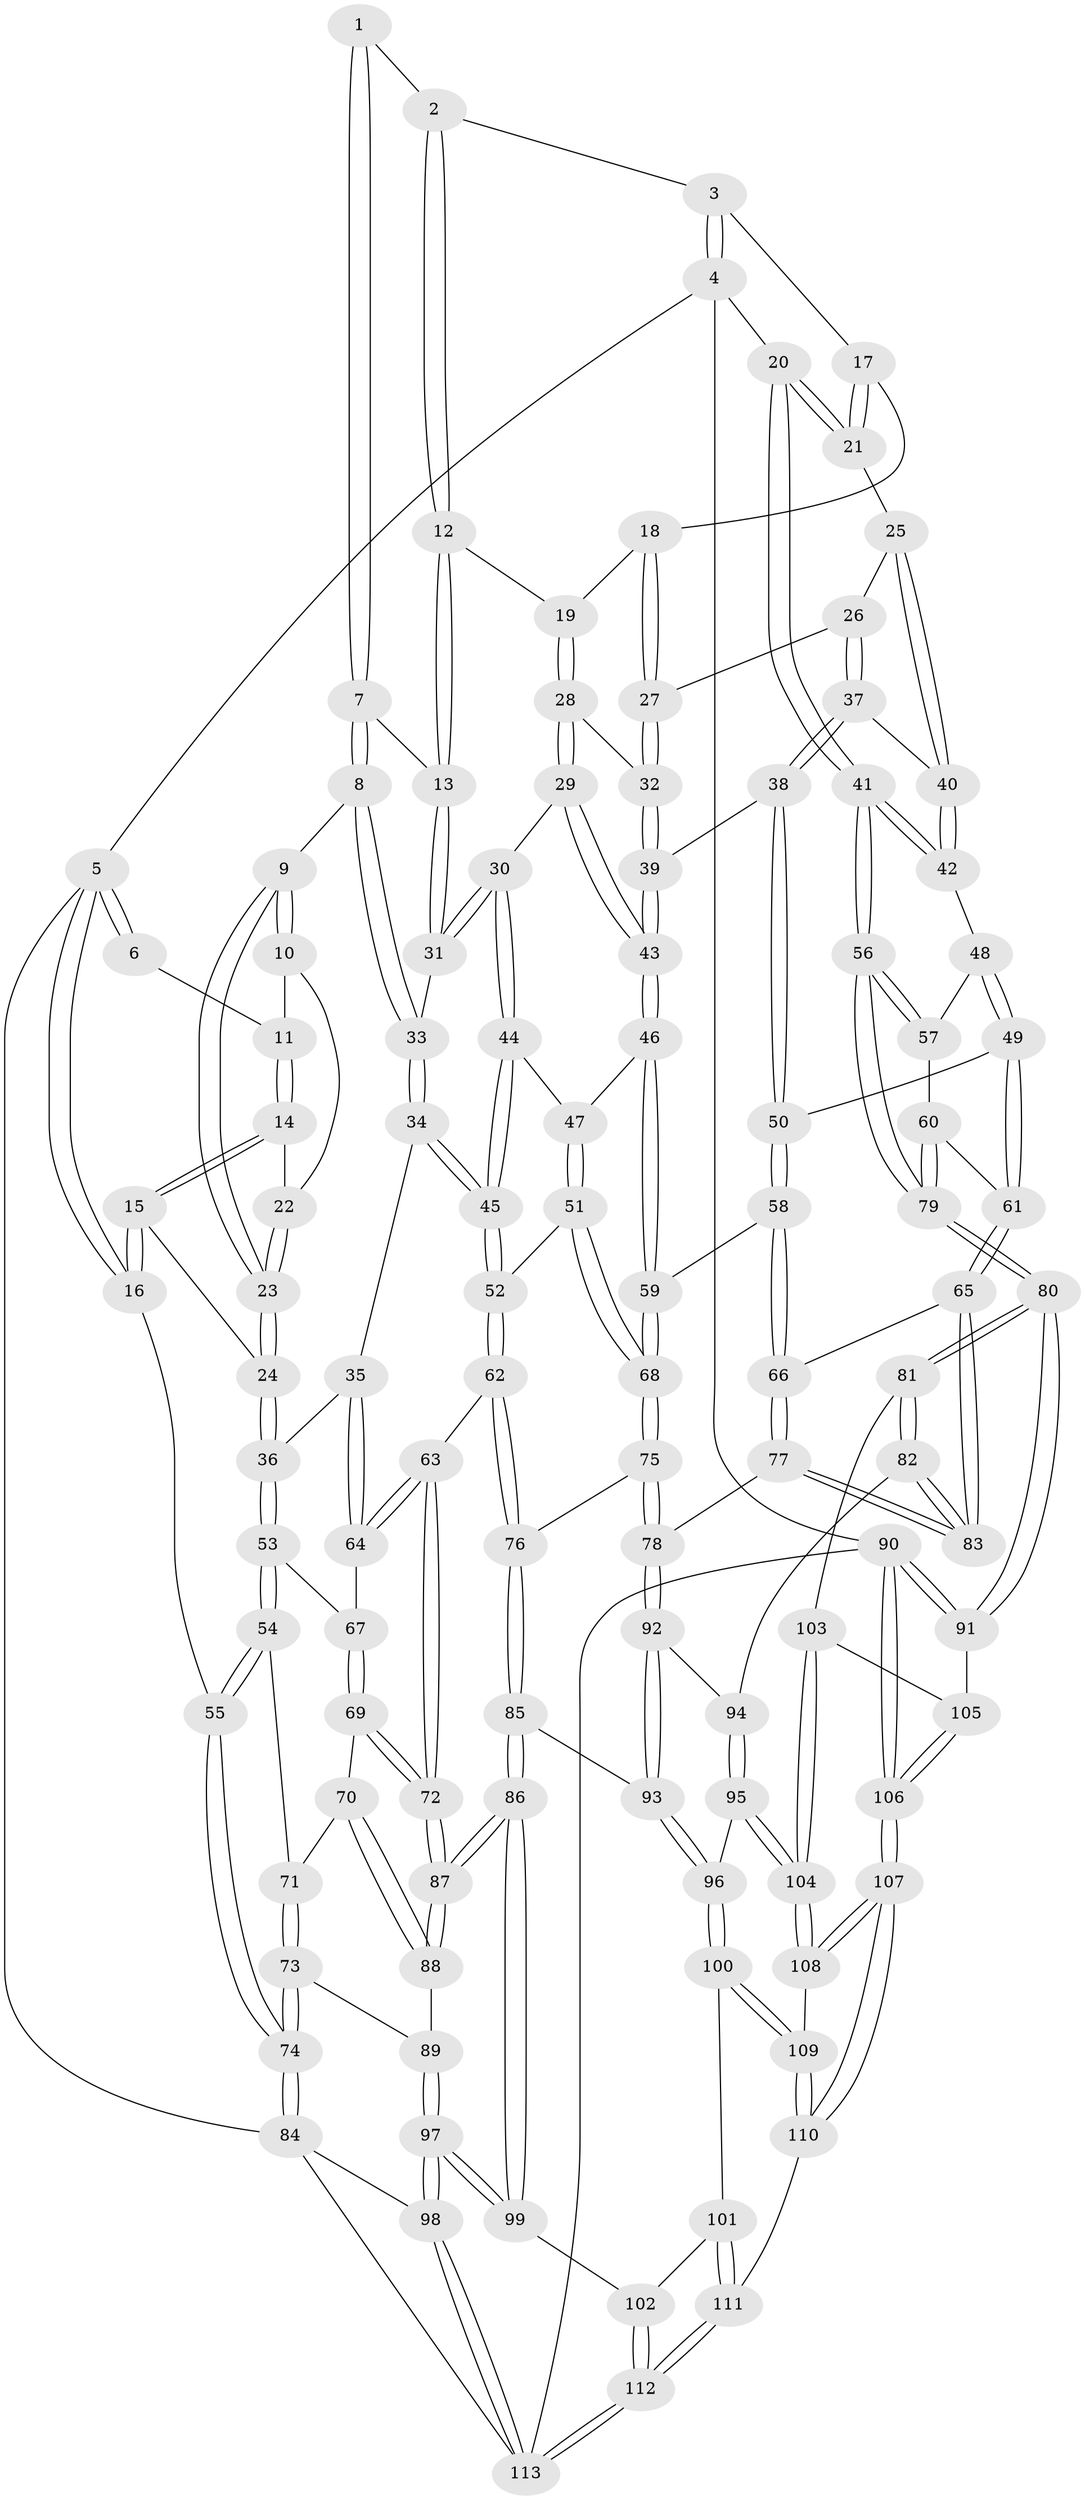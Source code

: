 // coarse degree distribution, {4: 0.22807017543859648, 3: 0.5789473684210527, 2: 0.10526315789473684, 5: 0.08771929824561403}
// Generated by graph-tools (version 1.1) at 2025/54/03/04/25 22:54:40]
// undirected, 113 vertices, 279 edges
graph export_dot {
  node [color=gray90,style=filled];
  1 [pos="+0.45808588255018284+0"];
  2 [pos="+0.46648794552250294+0"];
  3 [pos="+0.8856807323850063+0"];
  4 [pos="+1+0"];
  5 [pos="+0+0"];
  6 [pos="+0.19046750599699058+0"];
  7 [pos="+0.4420800399397418+0"];
  8 [pos="+0.3734572758640556+0.09758026250675408"];
  9 [pos="+0.3667192816113199+0.09694201800815563"];
  10 [pos="+0.3019503063148939+0.06549542194803323"];
  11 [pos="+0.20662458054905486+0"];
  12 [pos="+0.6182800332600725+0.07253378129147227"];
  13 [pos="+0.5565352250099189+0.10709951860755663"];
  14 [pos="+0.16646629222180084+0.07004294655061538"];
  15 [pos="+0.05589329873638418+0.09862562328297098"];
  16 [pos="+0+0.05834443044948378"];
  17 [pos="+0.8595606242067299+0"];
  18 [pos="+0.7970306156444524+0"];
  19 [pos="+0.7039587908636861+0.07245652148568447"];
  20 [pos="+1+0.17979935587711324"];
  21 [pos="+0.9881949345603441+0.18975873947932"];
  22 [pos="+0.19510456094175213+0.10714744171709138"];
  23 [pos="+0.2166171253799869+0.15904758403091243"];
  24 [pos="+0.1964012210680454+0.2477092945921508"];
  25 [pos="+0.9642842210130691+0.19603595509223967"];
  26 [pos="+0.8556795105383556+0.1617977094852093"];
  27 [pos="+0.8552294798504315+0.16134885776220492"];
  28 [pos="+0.6789657190117975+0.21279304278248048"];
  29 [pos="+0.6758285477197119+0.21487827822821384"];
  30 [pos="+0.5531906571783726+0.21676445931394586"];
  31 [pos="+0.5179125659497648+0.18298053945056844"];
  32 [pos="+0.7323368207811403+0.22675873888116807"];
  33 [pos="+0.413426742235094+0.17919436801907618"];
  34 [pos="+0.35056000553872074+0.28678209531168974"];
  35 [pos="+0.3425481179283938+0.2885804879868227"];
  36 [pos="+0.2010287866755654+0.2901700002702584"];
  37 [pos="+0.8351809609754202+0.2875098091639883"];
  38 [pos="+0.8033398845752022+0.322437033121439"];
  39 [pos="+0.7948530853482915+0.31835589342417375"];
  40 [pos="+0.9299165778291301+0.2905515054795362"];
  41 [pos="+1+0.39586496474419625"];
  42 [pos="+0.9342530694293134+0.30510271233323777"];
  43 [pos="+0.6730209861981296+0.33917614809637414"];
  44 [pos="+0.5533521810412984+0.2687726038372019"];
  45 [pos="+0.4447315263842194+0.39296406581487003"];
  46 [pos="+0.6605636302603244+0.35679633313557746"];
  47 [pos="+0.5666631158640805+0.28957073867224925"];
  48 [pos="+0.9224833897836628+0.35132435844210924"];
  49 [pos="+0.8113828885482601+0.34183324793871056"];
  50 [pos="+0.8076144418413809+0.3364360913369321"];
  51 [pos="+0.5590077910966458+0.4327264444453438"];
  52 [pos="+0.4581772147886601+0.4299556882122766"];
  53 [pos="+0.18697504309166268+0.30298008764711803"];
  54 [pos="+0.04707969145168695+0.34975089615692145"];
  55 [pos="+0+0.2946376926569371"];
  56 [pos="+1+0.4247390650737067"];
  57 [pos="+0.9268568599598885+0.3643597061830398"];
  58 [pos="+0.6874310176461303+0.44193878192540964"];
  59 [pos="+0.6479884407004808+0.4419051021884133"];
  60 [pos="+0.8921608472730695+0.4697912907867278"];
  61 [pos="+0.8441065361575733+0.4650155100956382"];
  62 [pos="+0.4318134235959109+0.4801985772839942"];
  63 [pos="+0.32774943516012606+0.48810488560347964"];
  64 [pos="+0.30489781305718283+0.43950416877026477"];
  65 [pos="+0.8217044132246056+0.47834614729397373"];
  66 [pos="+0.8183615848488913+0.47902355205808117"];
  67 [pos="+0.22566332351500779+0.40597213014168454"];
  68 [pos="+0.6346987437727202+0.45355032626182035"];
  69 [pos="+0.21672716475845064+0.5297825673801594"];
  70 [pos="+0.19848482941607737+0.5345940331644059"];
  71 [pos="+0.09201493957989322+0.4600833140425533"];
  72 [pos="+0.26064403979301437+0.5401282979758608"];
  73 [pos="+0.017850597308937274+0.6342720283264468"];
  74 [pos="+0+0.6431085737565994"];
  75 [pos="+0.637243989583925+0.5557826008742102"];
  76 [pos="+0.45161843404136665+0.585763026778517"];
  77 [pos="+0.7127134269728055+0.6125054544620372"];
  78 [pos="+0.6664077470661292+0.6073010124090862"];
  79 [pos="+1+0.6610046311964894"];
  80 [pos="+1+0.6861401726787668"];
  81 [pos="+0.8793443292526936+0.719667315453198"];
  82 [pos="+0.8517876154746254+0.6997482989381836"];
  83 [pos="+0.8452488420216512+0.6932915086149757"];
  84 [pos="+0+0.9483763533365323"];
  85 [pos="+0.4301925756489767+0.6551187574164163"];
  86 [pos="+0.36420344459877535+0.7078391933969878"];
  87 [pos="+0.3330863113392335+0.6750170277369932"];
  88 [pos="+0.13331849136760732+0.6370007897053185"];
  89 [pos="+0.09836804194257455+0.6642991716172357"];
  90 [pos="+1+1"];
  91 [pos="+1+0.970382606968524"];
  92 [pos="+0.635319842769358+0.6620532896823705"];
  93 [pos="+0.5795492194538835+0.7042386109671401"];
  94 [pos="+0.688438582301089+0.7390017132049924"];
  95 [pos="+0.6892764672438491+0.860899009520591"];
  96 [pos="+0.5826394804447697+0.8308252620223676"];
  97 [pos="+0.17358110462182397+0.8526793443173785"];
  98 [pos="+0.16663659806874578+0.8600876017541101"];
  99 [pos="+0.33685947415916223+0.8193922606921898"];
  100 [pos="+0.5124894428950015+0.8679231380328144"];
  101 [pos="+0.5090352298838505+0.8683083494536725"];
  102 [pos="+0.3583560857756252+0.8405061351798405"];
  103 [pos="+0.7864335455127556+0.8448341433523897"];
  104 [pos="+0.7029246794535771+0.8699949526585515"];
  105 [pos="+0.8224438225727277+0.8943909207001574"];
  106 [pos="+0.9484425886316877+1"];
  107 [pos="+0.7944586391674671+1"];
  108 [pos="+0.6972252626923876+0.9167375252813983"];
  109 [pos="+0.5874164520808234+0.9879361020582832"];
  110 [pos="+0.5490863661531414+1"];
  111 [pos="+0.481170029568089+1"];
  112 [pos="+0.39733262378443596+1"];
  113 [pos="+0.18047080494277334+1"];
  1 -- 2;
  1 -- 7;
  1 -- 7;
  2 -- 3;
  2 -- 12;
  2 -- 12;
  3 -- 4;
  3 -- 4;
  3 -- 17;
  4 -- 5;
  4 -- 20;
  4 -- 90;
  5 -- 6;
  5 -- 6;
  5 -- 16;
  5 -- 16;
  5 -- 84;
  6 -- 11;
  7 -- 8;
  7 -- 8;
  7 -- 13;
  8 -- 9;
  8 -- 33;
  8 -- 33;
  9 -- 10;
  9 -- 10;
  9 -- 23;
  9 -- 23;
  10 -- 11;
  10 -- 22;
  11 -- 14;
  11 -- 14;
  12 -- 13;
  12 -- 13;
  12 -- 19;
  13 -- 31;
  13 -- 31;
  14 -- 15;
  14 -- 15;
  14 -- 22;
  15 -- 16;
  15 -- 16;
  15 -- 24;
  16 -- 55;
  17 -- 18;
  17 -- 21;
  17 -- 21;
  18 -- 19;
  18 -- 27;
  18 -- 27;
  19 -- 28;
  19 -- 28;
  20 -- 21;
  20 -- 21;
  20 -- 41;
  20 -- 41;
  21 -- 25;
  22 -- 23;
  22 -- 23;
  23 -- 24;
  23 -- 24;
  24 -- 36;
  24 -- 36;
  25 -- 26;
  25 -- 40;
  25 -- 40;
  26 -- 27;
  26 -- 37;
  26 -- 37;
  27 -- 32;
  27 -- 32;
  28 -- 29;
  28 -- 29;
  28 -- 32;
  29 -- 30;
  29 -- 43;
  29 -- 43;
  30 -- 31;
  30 -- 31;
  30 -- 44;
  30 -- 44;
  31 -- 33;
  32 -- 39;
  32 -- 39;
  33 -- 34;
  33 -- 34;
  34 -- 35;
  34 -- 45;
  34 -- 45;
  35 -- 36;
  35 -- 64;
  35 -- 64;
  36 -- 53;
  36 -- 53;
  37 -- 38;
  37 -- 38;
  37 -- 40;
  38 -- 39;
  38 -- 50;
  38 -- 50;
  39 -- 43;
  39 -- 43;
  40 -- 42;
  40 -- 42;
  41 -- 42;
  41 -- 42;
  41 -- 56;
  41 -- 56;
  42 -- 48;
  43 -- 46;
  43 -- 46;
  44 -- 45;
  44 -- 45;
  44 -- 47;
  45 -- 52;
  45 -- 52;
  46 -- 47;
  46 -- 59;
  46 -- 59;
  47 -- 51;
  47 -- 51;
  48 -- 49;
  48 -- 49;
  48 -- 57;
  49 -- 50;
  49 -- 61;
  49 -- 61;
  50 -- 58;
  50 -- 58;
  51 -- 52;
  51 -- 68;
  51 -- 68;
  52 -- 62;
  52 -- 62;
  53 -- 54;
  53 -- 54;
  53 -- 67;
  54 -- 55;
  54 -- 55;
  54 -- 71;
  55 -- 74;
  55 -- 74;
  56 -- 57;
  56 -- 57;
  56 -- 79;
  56 -- 79;
  57 -- 60;
  58 -- 59;
  58 -- 66;
  58 -- 66;
  59 -- 68;
  59 -- 68;
  60 -- 61;
  60 -- 79;
  60 -- 79;
  61 -- 65;
  61 -- 65;
  62 -- 63;
  62 -- 76;
  62 -- 76;
  63 -- 64;
  63 -- 64;
  63 -- 72;
  63 -- 72;
  64 -- 67;
  65 -- 66;
  65 -- 83;
  65 -- 83;
  66 -- 77;
  66 -- 77;
  67 -- 69;
  67 -- 69;
  68 -- 75;
  68 -- 75;
  69 -- 70;
  69 -- 72;
  69 -- 72;
  70 -- 71;
  70 -- 88;
  70 -- 88;
  71 -- 73;
  71 -- 73;
  72 -- 87;
  72 -- 87;
  73 -- 74;
  73 -- 74;
  73 -- 89;
  74 -- 84;
  74 -- 84;
  75 -- 76;
  75 -- 78;
  75 -- 78;
  76 -- 85;
  76 -- 85;
  77 -- 78;
  77 -- 83;
  77 -- 83;
  78 -- 92;
  78 -- 92;
  79 -- 80;
  79 -- 80;
  80 -- 81;
  80 -- 81;
  80 -- 91;
  80 -- 91;
  81 -- 82;
  81 -- 82;
  81 -- 103;
  82 -- 83;
  82 -- 83;
  82 -- 94;
  84 -- 98;
  84 -- 113;
  85 -- 86;
  85 -- 86;
  85 -- 93;
  86 -- 87;
  86 -- 87;
  86 -- 99;
  86 -- 99;
  87 -- 88;
  87 -- 88;
  88 -- 89;
  89 -- 97;
  89 -- 97;
  90 -- 91;
  90 -- 91;
  90 -- 106;
  90 -- 106;
  90 -- 113;
  91 -- 105;
  92 -- 93;
  92 -- 93;
  92 -- 94;
  93 -- 96;
  93 -- 96;
  94 -- 95;
  94 -- 95;
  95 -- 96;
  95 -- 104;
  95 -- 104;
  96 -- 100;
  96 -- 100;
  97 -- 98;
  97 -- 98;
  97 -- 99;
  97 -- 99;
  98 -- 113;
  98 -- 113;
  99 -- 102;
  100 -- 101;
  100 -- 109;
  100 -- 109;
  101 -- 102;
  101 -- 111;
  101 -- 111;
  102 -- 112;
  102 -- 112;
  103 -- 104;
  103 -- 104;
  103 -- 105;
  104 -- 108;
  104 -- 108;
  105 -- 106;
  105 -- 106;
  106 -- 107;
  106 -- 107;
  107 -- 108;
  107 -- 108;
  107 -- 110;
  107 -- 110;
  108 -- 109;
  109 -- 110;
  109 -- 110;
  110 -- 111;
  111 -- 112;
  111 -- 112;
  112 -- 113;
  112 -- 113;
}
